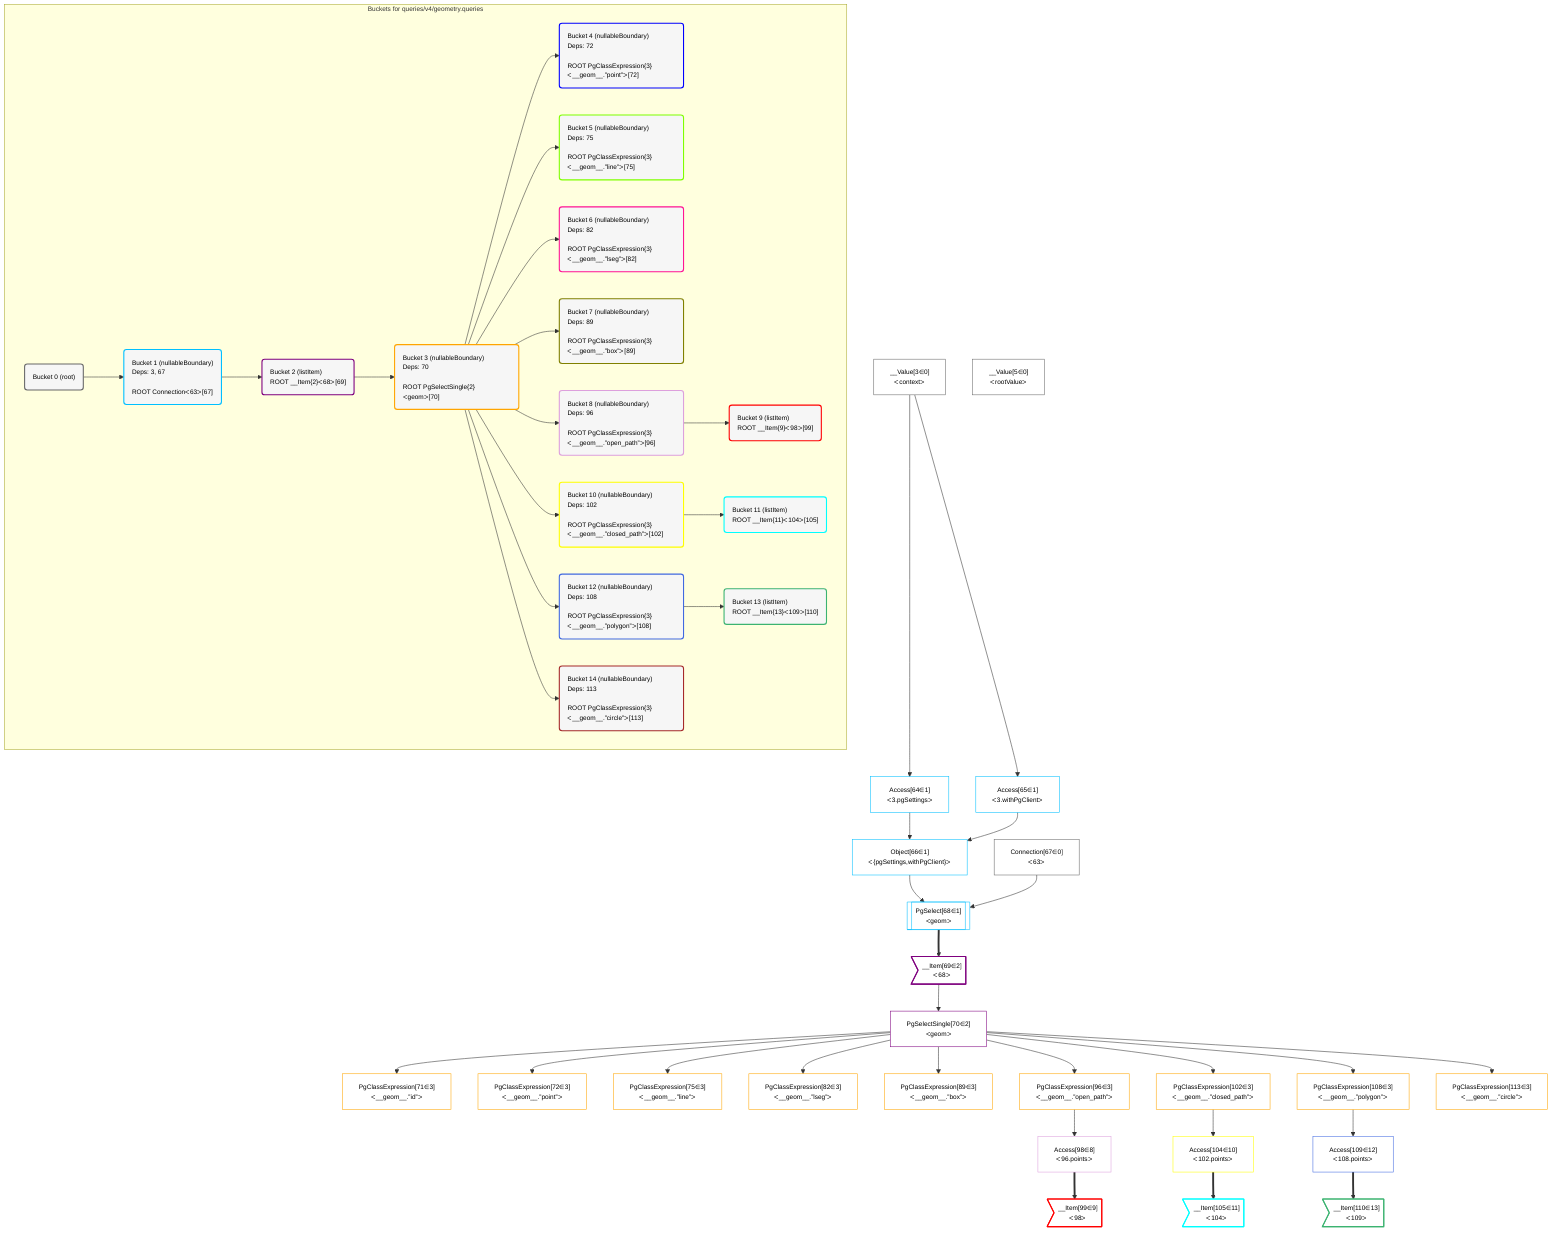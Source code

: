 %%{init: {'themeVariables': { 'fontSize': '12px'}}}%%
graph TD
    classDef path fill:#eee,stroke:#000,color:#000
    classDef plan fill:#fff,stroke-width:1px,color:#000
    classDef itemplan fill:#fff,stroke-width:2px,color:#000
    classDef sideeffectplan fill:#f00,stroke-width:2px,color:#000
    classDef bucket fill:#f6f6f6,color:#000,stroke-width:2px,text-align:left


    %% define steps
    __Value3["__Value[3∈0]<br />ᐸcontextᐳ"]:::plan
    __Value5["__Value[5∈0]<br />ᐸrootValueᐳ"]:::plan
    Access64["Access[64∈1]<br />ᐸ3.pgSettingsᐳ"]:::plan
    Access65["Access[65∈1]<br />ᐸ3.withPgClientᐳ"]:::plan
    Object66["Object[66∈1]<br />ᐸ{pgSettings,withPgClient}ᐳ"]:::plan
    Connection67["Connection[67∈0]<br />ᐸ63ᐳ"]:::plan
    PgSelect68[["PgSelect[68∈1]<br />ᐸgeomᐳ"]]:::plan
    __Item69>"__Item[69∈2]<br />ᐸ68ᐳ"]:::itemplan
    PgSelectSingle70["PgSelectSingle[70∈2]<br />ᐸgeomᐳ"]:::plan
    PgClassExpression71["PgClassExpression[71∈3]<br />ᐸ__geom__.”id”ᐳ"]:::plan
    PgClassExpression72["PgClassExpression[72∈3]<br />ᐸ__geom__.”point”ᐳ"]:::plan
    PgClassExpression75["PgClassExpression[75∈3]<br />ᐸ__geom__.”line”ᐳ"]:::plan
    PgClassExpression82["PgClassExpression[82∈3]<br />ᐸ__geom__.”lseg”ᐳ"]:::plan
    PgClassExpression89["PgClassExpression[89∈3]<br />ᐸ__geom__.”box”ᐳ"]:::plan
    PgClassExpression96["PgClassExpression[96∈3]<br />ᐸ__geom__.”open_path”ᐳ"]:::plan
    Access98["Access[98∈8]<br />ᐸ96.pointsᐳ"]:::plan
    __Item99>"__Item[99∈9]<br />ᐸ98ᐳ"]:::itemplan
    PgClassExpression102["PgClassExpression[102∈3]<br />ᐸ__geom__.”closed_path”ᐳ"]:::plan
    Access104["Access[104∈10]<br />ᐸ102.pointsᐳ"]:::plan
    __Item105>"__Item[105∈11]<br />ᐸ104ᐳ"]:::itemplan
    PgClassExpression108["PgClassExpression[108∈3]<br />ᐸ__geom__.”polygon”ᐳ"]:::plan
    Access109["Access[109∈12]<br />ᐸ108.pointsᐳ"]:::plan
    __Item110>"__Item[110∈13]<br />ᐸ109ᐳ"]:::itemplan
    PgClassExpression113["PgClassExpression[113∈3]<br />ᐸ__geom__.”circle”ᐳ"]:::plan

    %% plan dependencies
    __Value3 --> Access64
    __Value3 --> Access65
    Access64 & Access65 --> Object66
    Object66 & Connection67 --> PgSelect68
    PgSelect68 ==> __Item69
    __Item69 --> PgSelectSingle70
    PgSelectSingle70 --> PgClassExpression71
    PgSelectSingle70 --> PgClassExpression72
    PgSelectSingle70 --> PgClassExpression75
    PgSelectSingle70 --> PgClassExpression82
    PgSelectSingle70 --> PgClassExpression89
    PgSelectSingle70 --> PgClassExpression96
    PgClassExpression96 --> Access98
    Access98 ==> __Item99
    PgSelectSingle70 --> PgClassExpression102
    PgClassExpression102 --> Access104
    Access104 ==> __Item105
    PgSelectSingle70 --> PgClassExpression108
    PgClassExpression108 --> Access109
    Access109 ==> __Item110
    PgSelectSingle70 --> PgClassExpression113

    subgraph "Buckets for queries/v4/geometry.queries"
    Bucket0("Bucket 0 (root)"):::bucket
    classDef bucket0 stroke:#696969
    class Bucket0,__Value3,__Value5,Connection67 bucket0
    Bucket1("Bucket 1 (nullableBoundary)<br />Deps: 3, 67<br /><br />ROOT Connectionᐸ63ᐳ[67]"):::bucket
    classDef bucket1 stroke:#00bfff
    class Bucket1,Access64,Access65,Object66,PgSelect68 bucket1
    Bucket2("Bucket 2 (listItem)<br />ROOT __Item{2}ᐸ68ᐳ[69]"):::bucket
    classDef bucket2 stroke:#7f007f
    class Bucket2,__Item69,PgSelectSingle70 bucket2
    Bucket3("Bucket 3 (nullableBoundary)<br />Deps: 70<br /><br />ROOT PgSelectSingle{2}ᐸgeomᐳ[70]"):::bucket
    classDef bucket3 stroke:#ffa500
    class Bucket3,PgClassExpression71,PgClassExpression72,PgClassExpression75,PgClassExpression82,PgClassExpression89,PgClassExpression96,PgClassExpression102,PgClassExpression108,PgClassExpression113 bucket3
    Bucket4("Bucket 4 (nullableBoundary)<br />Deps: 72<br /><br />ROOT PgClassExpression{3}ᐸ__geom__.”point”ᐳ[72]"):::bucket
    classDef bucket4 stroke:#0000ff
    class Bucket4 bucket4
    Bucket5("Bucket 5 (nullableBoundary)<br />Deps: 75<br /><br />ROOT PgClassExpression{3}ᐸ__geom__.”line”ᐳ[75]"):::bucket
    classDef bucket5 stroke:#7fff00
    class Bucket5 bucket5
    Bucket6("Bucket 6 (nullableBoundary)<br />Deps: 82<br /><br />ROOT PgClassExpression{3}ᐸ__geom__.”lseg”ᐳ[82]"):::bucket
    classDef bucket6 stroke:#ff1493
    class Bucket6 bucket6
    Bucket7("Bucket 7 (nullableBoundary)<br />Deps: 89<br /><br />ROOT PgClassExpression{3}ᐸ__geom__.”box”ᐳ[89]"):::bucket
    classDef bucket7 stroke:#808000
    class Bucket7 bucket7
    Bucket8("Bucket 8 (nullableBoundary)<br />Deps: 96<br /><br />ROOT PgClassExpression{3}ᐸ__geom__.”open_path”ᐳ[96]"):::bucket
    classDef bucket8 stroke:#dda0dd
    class Bucket8,Access98 bucket8
    Bucket9("Bucket 9 (listItem)<br />ROOT __Item{9}ᐸ98ᐳ[99]"):::bucket
    classDef bucket9 stroke:#ff0000
    class Bucket9,__Item99 bucket9
    Bucket10("Bucket 10 (nullableBoundary)<br />Deps: 102<br /><br />ROOT PgClassExpression{3}ᐸ__geom__.”closed_path”ᐳ[102]"):::bucket
    classDef bucket10 stroke:#ffff00
    class Bucket10,Access104 bucket10
    Bucket11("Bucket 11 (listItem)<br />ROOT __Item{11}ᐸ104ᐳ[105]"):::bucket
    classDef bucket11 stroke:#00ffff
    class Bucket11,__Item105 bucket11
    Bucket12("Bucket 12 (nullableBoundary)<br />Deps: 108<br /><br />ROOT PgClassExpression{3}ᐸ__geom__.”polygon”ᐳ[108]"):::bucket
    classDef bucket12 stroke:#4169e1
    class Bucket12,Access109 bucket12
    Bucket13("Bucket 13 (listItem)<br />ROOT __Item{13}ᐸ109ᐳ[110]"):::bucket
    classDef bucket13 stroke:#3cb371
    class Bucket13,__Item110 bucket13
    Bucket14("Bucket 14 (nullableBoundary)<br />Deps: 113<br /><br />ROOT PgClassExpression{3}ᐸ__geom__.”circle”ᐳ[113]"):::bucket
    classDef bucket14 stroke:#a52a2a
    class Bucket14 bucket14
    Bucket0 --> Bucket1
    Bucket1 --> Bucket2
    Bucket2 --> Bucket3
    Bucket3 --> Bucket4 & Bucket5 & Bucket6 & Bucket7 & Bucket8 & Bucket10 & Bucket12 & Bucket14
    Bucket8 --> Bucket9
    Bucket10 --> Bucket11
    Bucket12 --> Bucket13
    end